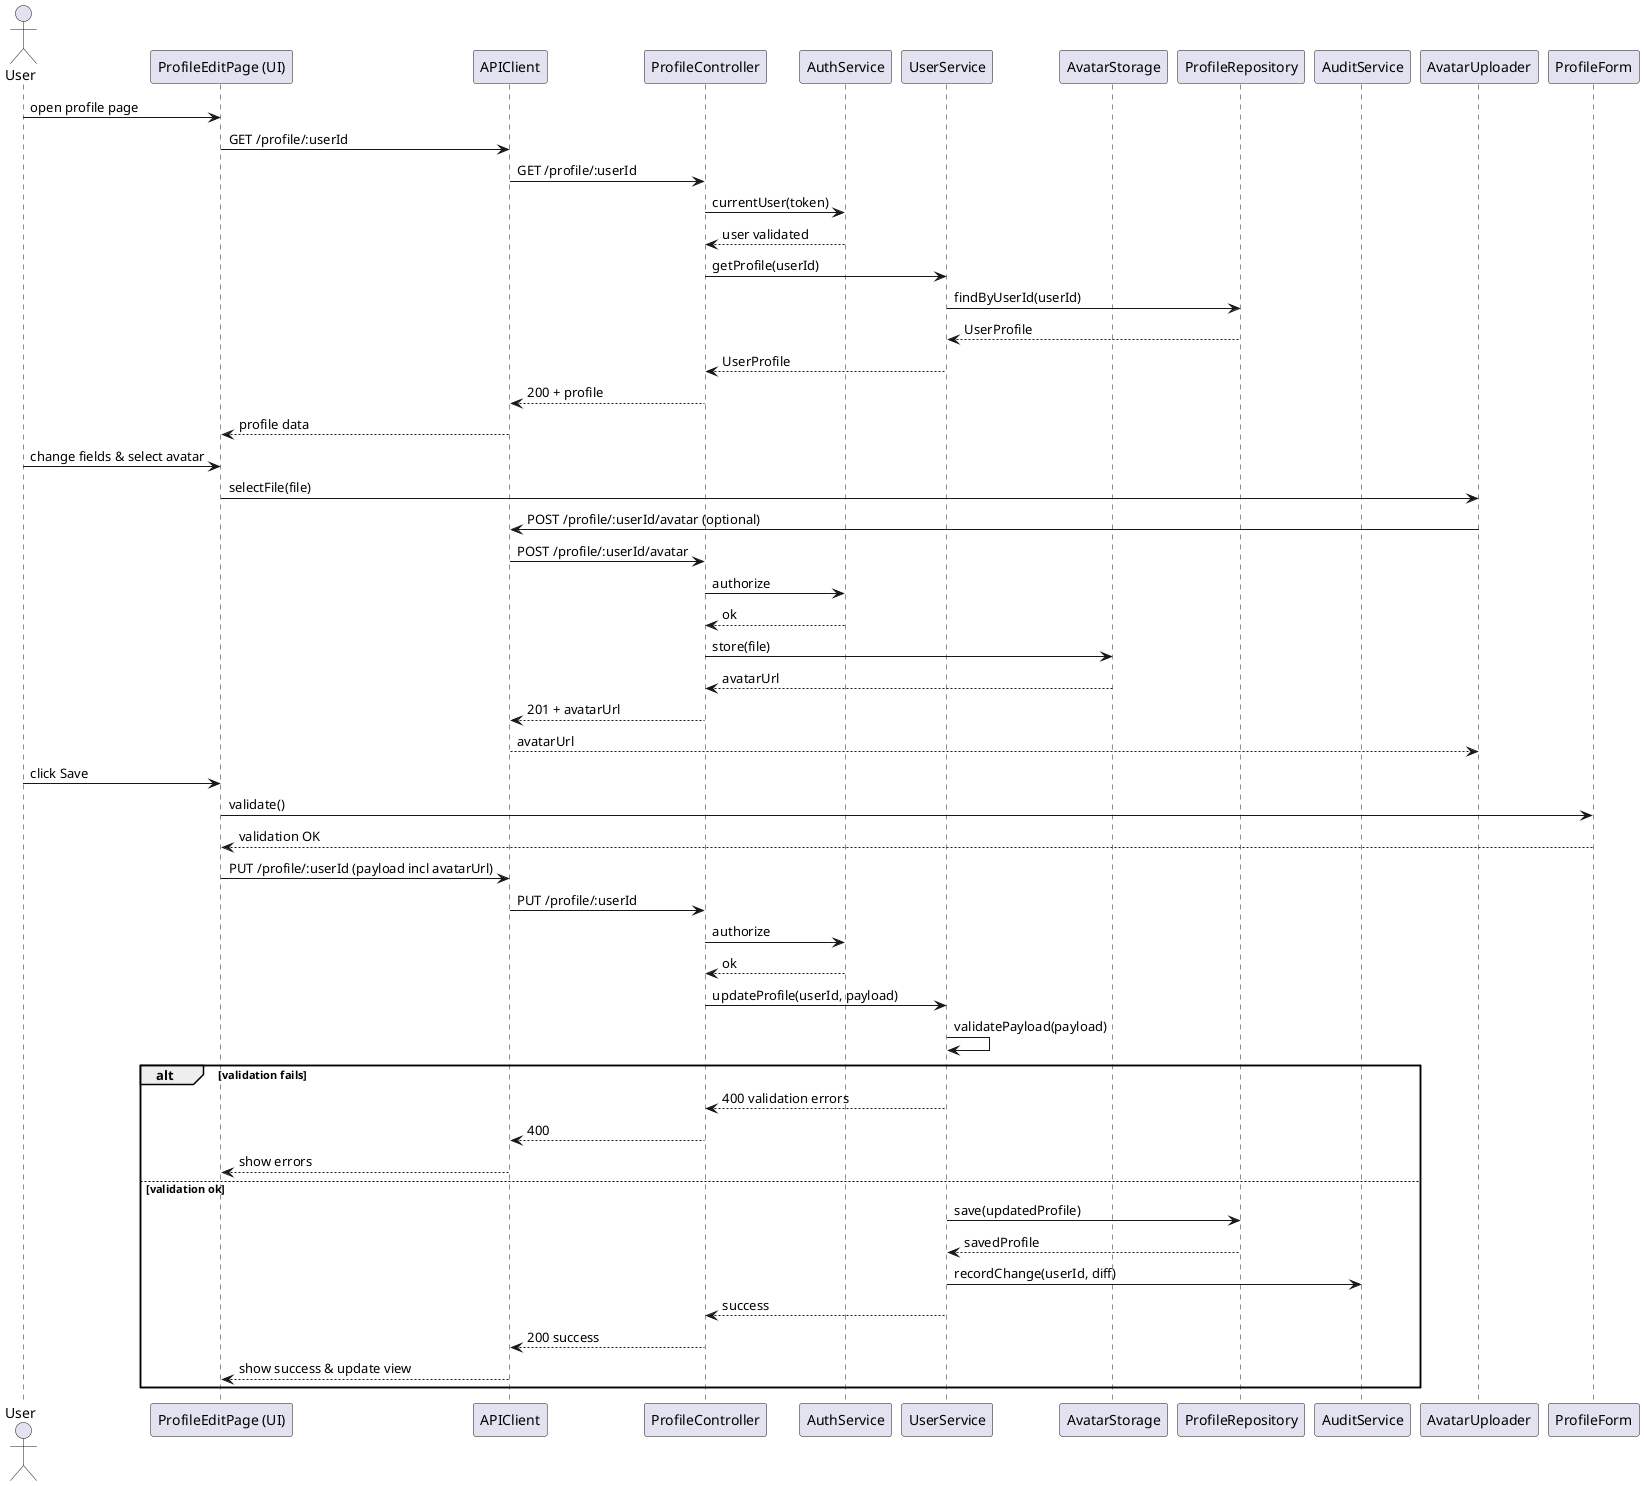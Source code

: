 @startuml ProfileEditSequence
actor User
participant "ProfileEditPage (UI)" as UI
participant "APIClient" as Client
participant "ProfileController" as Controller
participant "AuthService" as Auth
participant "UserService" as Service
participant "AvatarStorage" as Storage
participant "ProfileRepository" as Repo
participant "AuditService" as Audit

User -> UI: open profile page
UI -> Client: GET /profile/:userId
Client -> Controller: GET /profile/:userId
Controller -> Auth: currentUser(token)
Auth --> Controller: user validated
Controller -> Service: getProfile(userId)
Service -> Repo: findByUserId(userId)
Repo --> Service: UserProfile
Service --> Controller: UserProfile
Controller --> Client: 200 + profile
Client --> UI: profile data

User -> UI: change fields & select avatar
UI -> AvatarUploader: selectFile(file)
AvatarUploader -> Client: POST /profile/:userId/avatar (optional)
Client -> Controller: POST /profile/:userId/avatar
Controller -> Auth: authorize
Auth --> Controller: ok
Controller -> Storage: store(file)
Storage --> Controller: avatarUrl
Controller --> Client: 201 + avatarUrl
Client --> AvatarUploader: avatarUrl

User -> UI: click Save
UI -> ProfileForm: validate()
ProfileForm --> UI: validation OK
UI -> Client: PUT /profile/:userId (payload incl avatarUrl)
Client -> Controller: PUT /profile/:userId
Controller -> Auth: authorize
Auth --> Controller: ok
Controller -> Service: updateProfile(userId, payload)
Service -> Service: validatePayload(payload)
alt validation fails
  Service --> Controller: 400 validation errors
  Controller --> Client: 400
  Client --> UI: show errors
else validation ok
  Service -> Repo: save(updatedProfile)
  Repo --> Service: savedProfile
  Service -> Audit: recordChange(userId, diff)
  Service --> Controller: success
  Controller --> Client: 200 success
  Client --> UI: show success & update view
end
@enduml